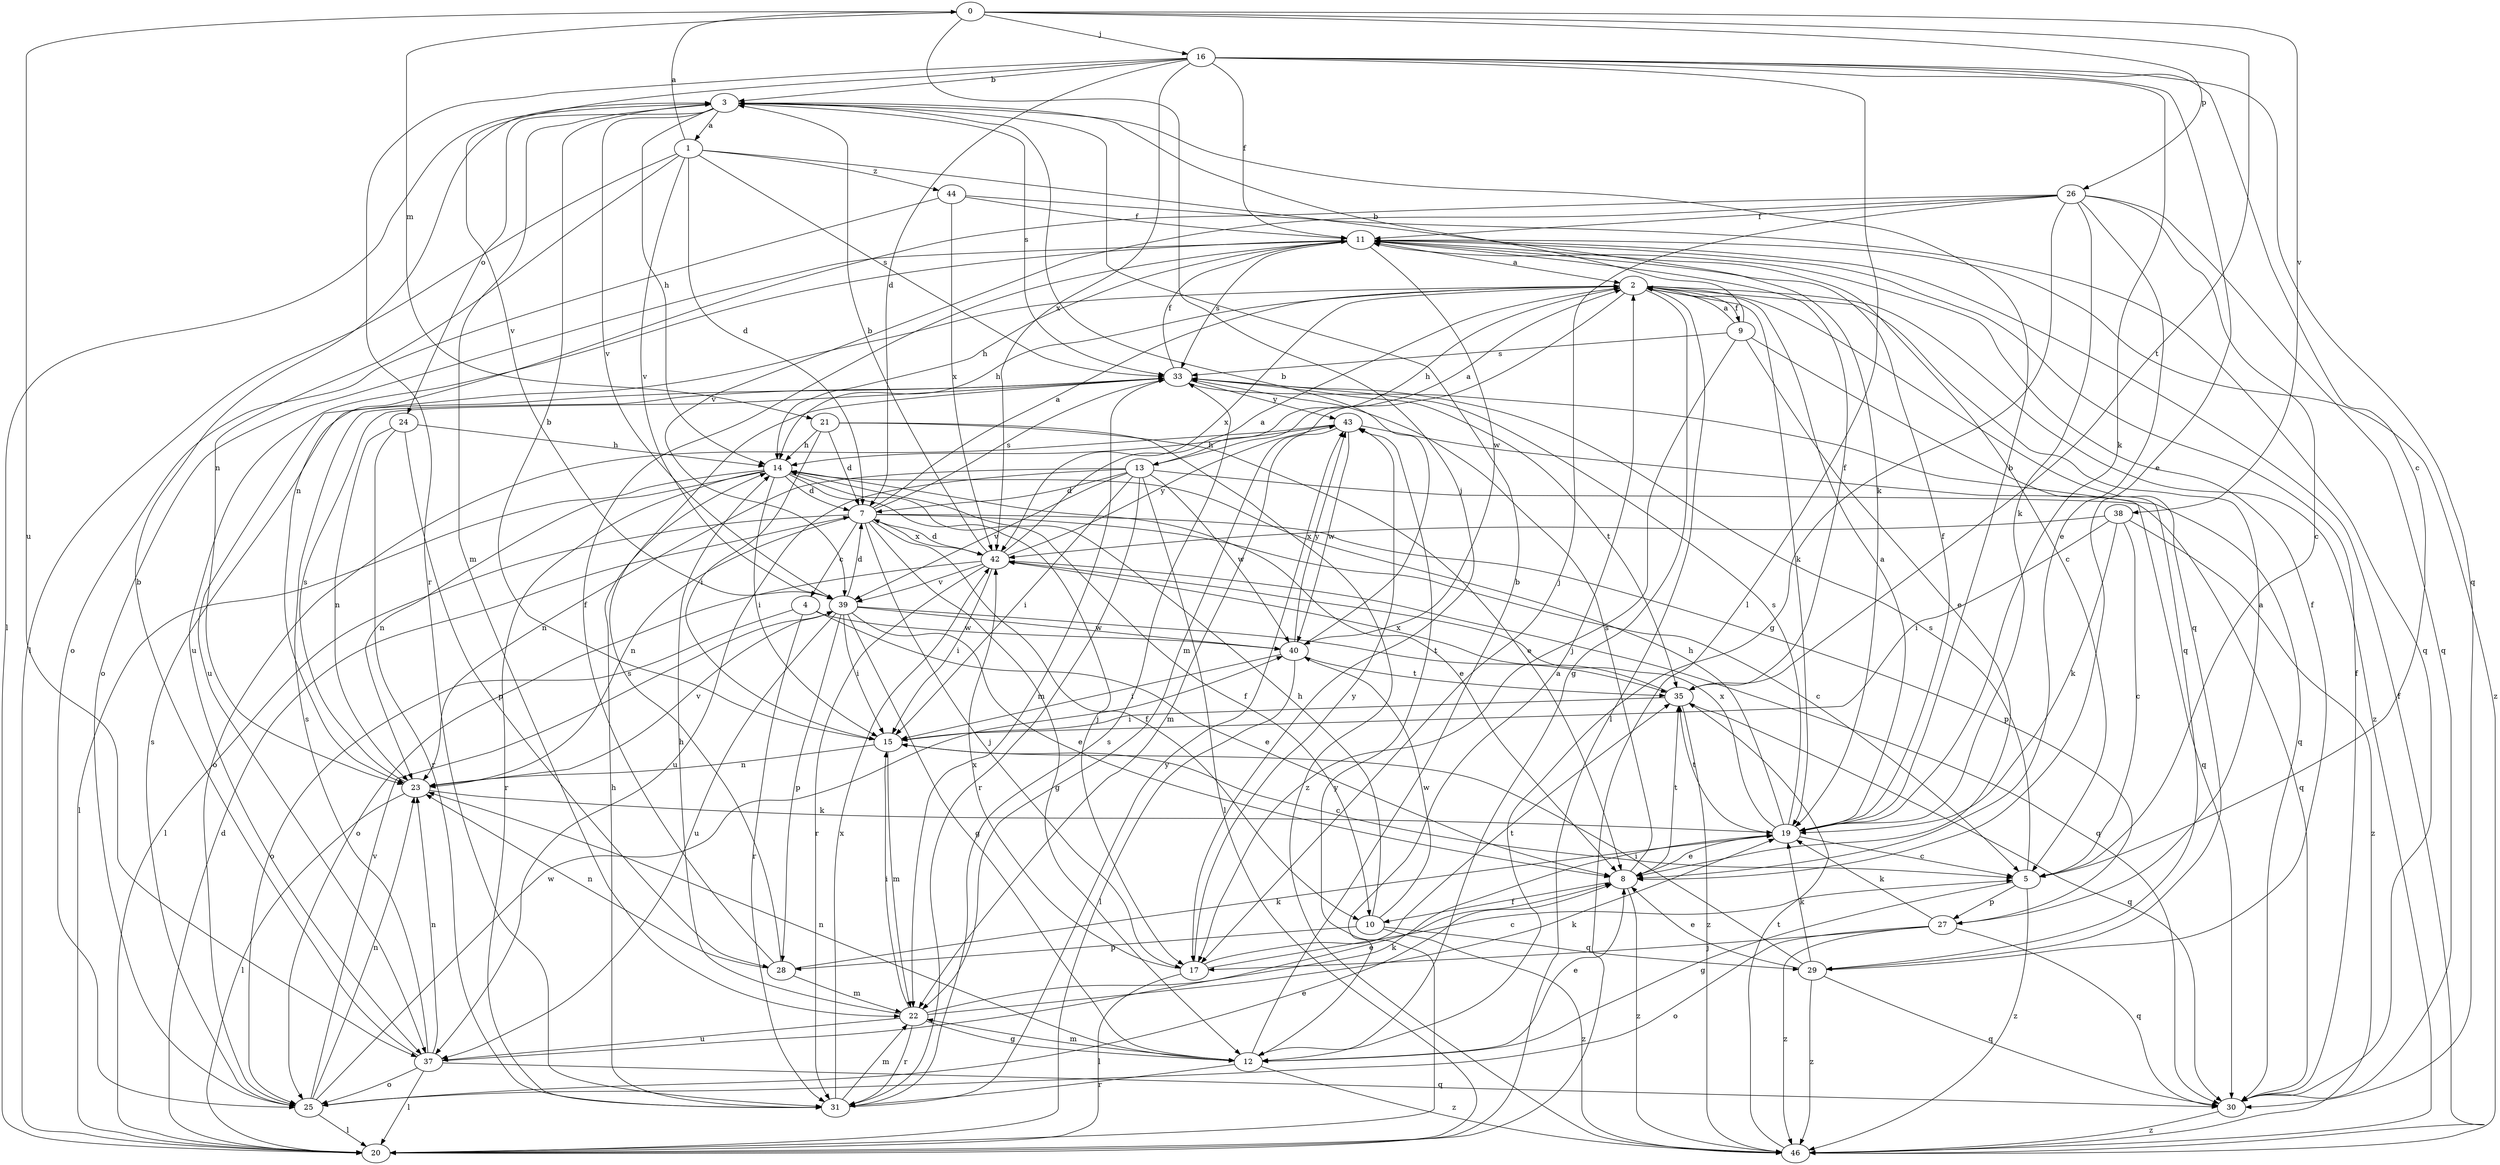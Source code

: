 strict digraph  {
0;
1;
2;
3;
4;
5;
7;
8;
9;
10;
11;
12;
13;
14;
15;
16;
17;
19;
20;
21;
22;
23;
24;
25;
26;
27;
28;
29;
30;
31;
33;
35;
37;
38;
39;
40;
42;
43;
44;
46;
0 -> 16  [label=j];
0 -> 17  [label=j];
0 -> 21  [label=m];
0 -> 26  [label=p];
0 -> 35  [label=t];
0 -> 37  [label=u];
0 -> 38  [label=v];
1 -> 0  [label=a];
1 -> 7  [label=d];
1 -> 19  [label=k];
1 -> 20  [label=l];
1 -> 23  [label=n];
1 -> 33  [label=s];
1 -> 39  [label=v];
1 -> 44  [label=z];
2 -> 9  [label=f];
2 -> 12  [label=g];
2 -> 13  [label=h];
2 -> 14  [label=h];
2 -> 19  [label=k];
2 -> 20  [label=l];
2 -> 22  [label=m];
2 -> 29  [label=q];
2 -> 37  [label=u];
2 -> 42  [label=x];
2 -> 46  [label=z];
3 -> 1  [label=a];
3 -> 14  [label=h];
3 -> 20  [label=l];
3 -> 22  [label=m];
3 -> 24  [label=o];
3 -> 33  [label=s];
3 -> 39  [label=v];
4 -> 8  [label=e];
4 -> 25  [label=o];
4 -> 31  [label=r];
4 -> 40  [label=w];
5 -> 12  [label=g];
5 -> 27  [label=p];
5 -> 33  [label=s];
5 -> 46  [label=z];
7 -> 2  [label=a];
7 -> 4  [label=c];
7 -> 5  [label=c];
7 -> 10  [label=f];
7 -> 12  [label=g];
7 -> 17  [label=j];
7 -> 20  [label=l];
7 -> 23  [label=n];
7 -> 27  [label=p];
7 -> 33  [label=s];
7 -> 42  [label=x];
8 -> 10  [label=f];
8 -> 33  [label=s];
8 -> 35  [label=t];
8 -> 46  [label=z];
9 -> 2  [label=a];
9 -> 3  [label=b];
9 -> 8  [label=e];
9 -> 17  [label=j];
9 -> 29  [label=q];
9 -> 33  [label=s];
10 -> 14  [label=h];
10 -> 28  [label=p];
10 -> 29  [label=q];
10 -> 40  [label=w];
10 -> 46  [label=z];
11 -> 2  [label=a];
11 -> 5  [label=c];
11 -> 14  [label=h];
11 -> 25  [label=o];
11 -> 33  [label=s];
11 -> 37  [label=u];
11 -> 40  [label=w];
11 -> 46  [label=z];
12 -> 2  [label=a];
12 -> 3  [label=b];
12 -> 8  [label=e];
12 -> 22  [label=m];
12 -> 23  [label=n];
12 -> 31  [label=r];
12 -> 46  [label=z];
13 -> 2  [label=a];
13 -> 7  [label=d];
13 -> 15  [label=i];
13 -> 20  [label=l];
13 -> 23  [label=n];
13 -> 30  [label=q];
13 -> 31  [label=r];
13 -> 37  [label=u];
13 -> 39  [label=v];
13 -> 40  [label=w];
14 -> 7  [label=d];
14 -> 8  [label=e];
14 -> 10  [label=f];
14 -> 15  [label=i];
14 -> 17  [label=j];
14 -> 20  [label=l];
14 -> 23  [label=n];
14 -> 31  [label=r];
15 -> 3  [label=b];
15 -> 5  [label=c];
15 -> 22  [label=m];
15 -> 23  [label=n];
16 -> 3  [label=b];
16 -> 5  [label=c];
16 -> 7  [label=d];
16 -> 8  [label=e];
16 -> 11  [label=f];
16 -> 19  [label=k];
16 -> 20  [label=l];
16 -> 30  [label=q];
16 -> 31  [label=r];
16 -> 39  [label=v];
16 -> 42  [label=x];
17 -> 5  [label=c];
17 -> 20  [label=l];
17 -> 35  [label=t];
17 -> 42  [label=x];
17 -> 43  [label=y];
19 -> 2  [label=a];
19 -> 3  [label=b];
19 -> 5  [label=c];
19 -> 8  [label=e];
19 -> 11  [label=f];
19 -> 14  [label=h];
19 -> 33  [label=s];
19 -> 35  [label=t];
19 -> 42  [label=x];
20 -> 7  [label=d];
20 -> 43  [label=y];
21 -> 7  [label=d];
21 -> 8  [label=e];
21 -> 14  [label=h];
21 -> 15  [label=i];
21 -> 46  [label=z];
22 -> 8  [label=e];
22 -> 12  [label=g];
22 -> 14  [label=h];
22 -> 15  [label=i];
22 -> 19  [label=k];
22 -> 31  [label=r];
22 -> 37  [label=u];
23 -> 19  [label=k];
23 -> 20  [label=l];
23 -> 33  [label=s];
23 -> 39  [label=v];
24 -> 14  [label=h];
24 -> 23  [label=n];
24 -> 28  [label=p];
24 -> 31  [label=r];
25 -> 8  [label=e];
25 -> 20  [label=l];
25 -> 23  [label=n];
25 -> 33  [label=s];
25 -> 39  [label=v];
25 -> 40  [label=w];
26 -> 5  [label=c];
26 -> 8  [label=e];
26 -> 11  [label=f];
26 -> 12  [label=g];
26 -> 17  [label=j];
26 -> 19  [label=k];
26 -> 23  [label=n];
26 -> 30  [label=q];
26 -> 39  [label=v];
27 -> 2  [label=a];
27 -> 17  [label=j];
27 -> 19  [label=k];
27 -> 25  [label=o];
27 -> 30  [label=q];
27 -> 46  [label=z];
28 -> 11  [label=f];
28 -> 19  [label=k];
28 -> 22  [label=m];
28 -> 23  [label=n];
28 -> 33  [label=s];
29 -> 8  [label=e];
29 -> 11  [label=f];
29 -> 15  [label=i];
29 -> 19  [label=k];
29 -> 30  [label=q];
29 -> 46  [label=z];
30 -> 11  [label=f];
30 -> 46  [label=z];
31 -> 14  [label=h];
31 -> 22  [label=m];
31 -> 33  [label=s];
31 -> 42  [label=x];
31 -> 43  [label=y];
33 -> 11  [label=f];
33 -> 22  [label=m];
33 -> 30  [label=q];
33 -> 35  [label=t];
33 -> 43  [label=y];
35 -> 11  [label=f];
35 -> 15  [label=i];
35 -> 30  [label=q];
35 -> 42  [label=x];
35 -> 46  [label=z];
37 -> 3  [label=b];
37 -> 19  [label=k];
37 -> 20  [label=l];
37 -> 23  [label=n];
37 -> 25  [label=o];
37 -> 30  [label=q];
37 -> 33  [label=s];
38 -> 5  [label=c];
38 -> 15  [label=i];
38 -> 19  [label=k];
38 -> 42  [label=x];
38 -> 46  [label=z];
39 -> 7  [label=d];
39 -> 8  [label=e];
39 -> 12  [label=g];
39 -> 15  [label=i];
39 -> 28  [label=p];
39 -> 35  [label=t];
39 -> 37  [label=u];
39 -> 40  [label=w];
40 -> 3  [label=b];
40 -> 15  [label=i];
40 -> 20  [label=l];
40 -> 35  [label=t];
40 -> 43  [label=y];
42 -> 2  [label=a];
42 -> 3  [label=b];
42 -> 7  [label=d];
42 -> 15  [label=i];
42 -> 25  [label=o];
42 -> 30  [label=q];
42 -> 31  [label=r];
42 -> 39  [label=v];
42 -> 43  [label=y];
43 -> 14  [label=h];
43 -> 22  [label=m];
43 -> 25  [label=o];
43 -> 30  [label=q];
43 -> 40  [label=w];
44 -> 11  [label=f];
44 -> 25  [label=o];
44 -> 30  [label=q];
44 -> 42  [label=x];
46 -> 11  [label=f];
46 -> 35  [label=t];
}
